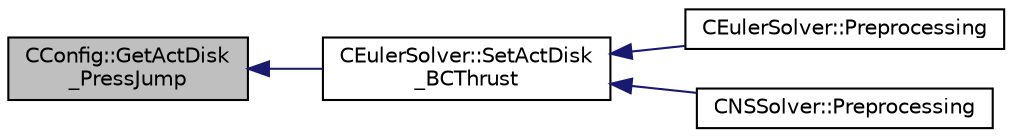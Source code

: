 digraph "CConfig::GetActDisk_PressJump"
{
  edge [fontname="Helvetica",fontsize="10",labelfontname="Helvetica",labelfontsize="10"];
  node [fontname="Helvetica",fontsize="10",shape=record];
  rankdir="LR";
  Node371 [label="CConfig::GetActDisk\l_PressJump",height=0.2,width=0.4,color="black", fillcolor="grey75", style="filled", fontcolor="black"];
  Node371 -> Node372 [dir="back",color="midnightblue",fontsize="10",style="solid",fontname="Helvetica"];
  Node372 [label="CEulerSolver::SetActDisk\l_BCThrust",height=0.2,width=0.4,color="black", fillcolor="white", style="filled",URL="$class_c_euler_solver.html#a147d5ae75cf7de115e4be2c23ba95f6d",tooltip="Update the AoA and freestream velocity at the farfield. "];
  Node372 -> Node373 [dir="back",color="midnightblue",fontsize="10",style="solid",fontname="Helvetica"];
  Node373 [label="CEulerSolver::Preprocessing",height=0.2,width=0.4,color="black", fillcolor="white", style="filled",URL="$class_c_euler_solver.html#a8b89e1bfce33284c2d8f5f00f82f3f3f",tooltip="Compute primitive variables and their gradients. "];
  Node372 -> Node374 [dir="back",color="midnightblue",fontsize="10",style="solid",fontname="Helvetica"];
  Node374 [label="CNSSolver::Preprocessing",height=0.2,width=0.4,color="black", fillcolor="white", style="filled",URL="$class_c_n_s_solver.html#a028c83d18cf8520dff2f9628d8a04e4b",tooltip="Restart residual and compute gradients. "];
}
